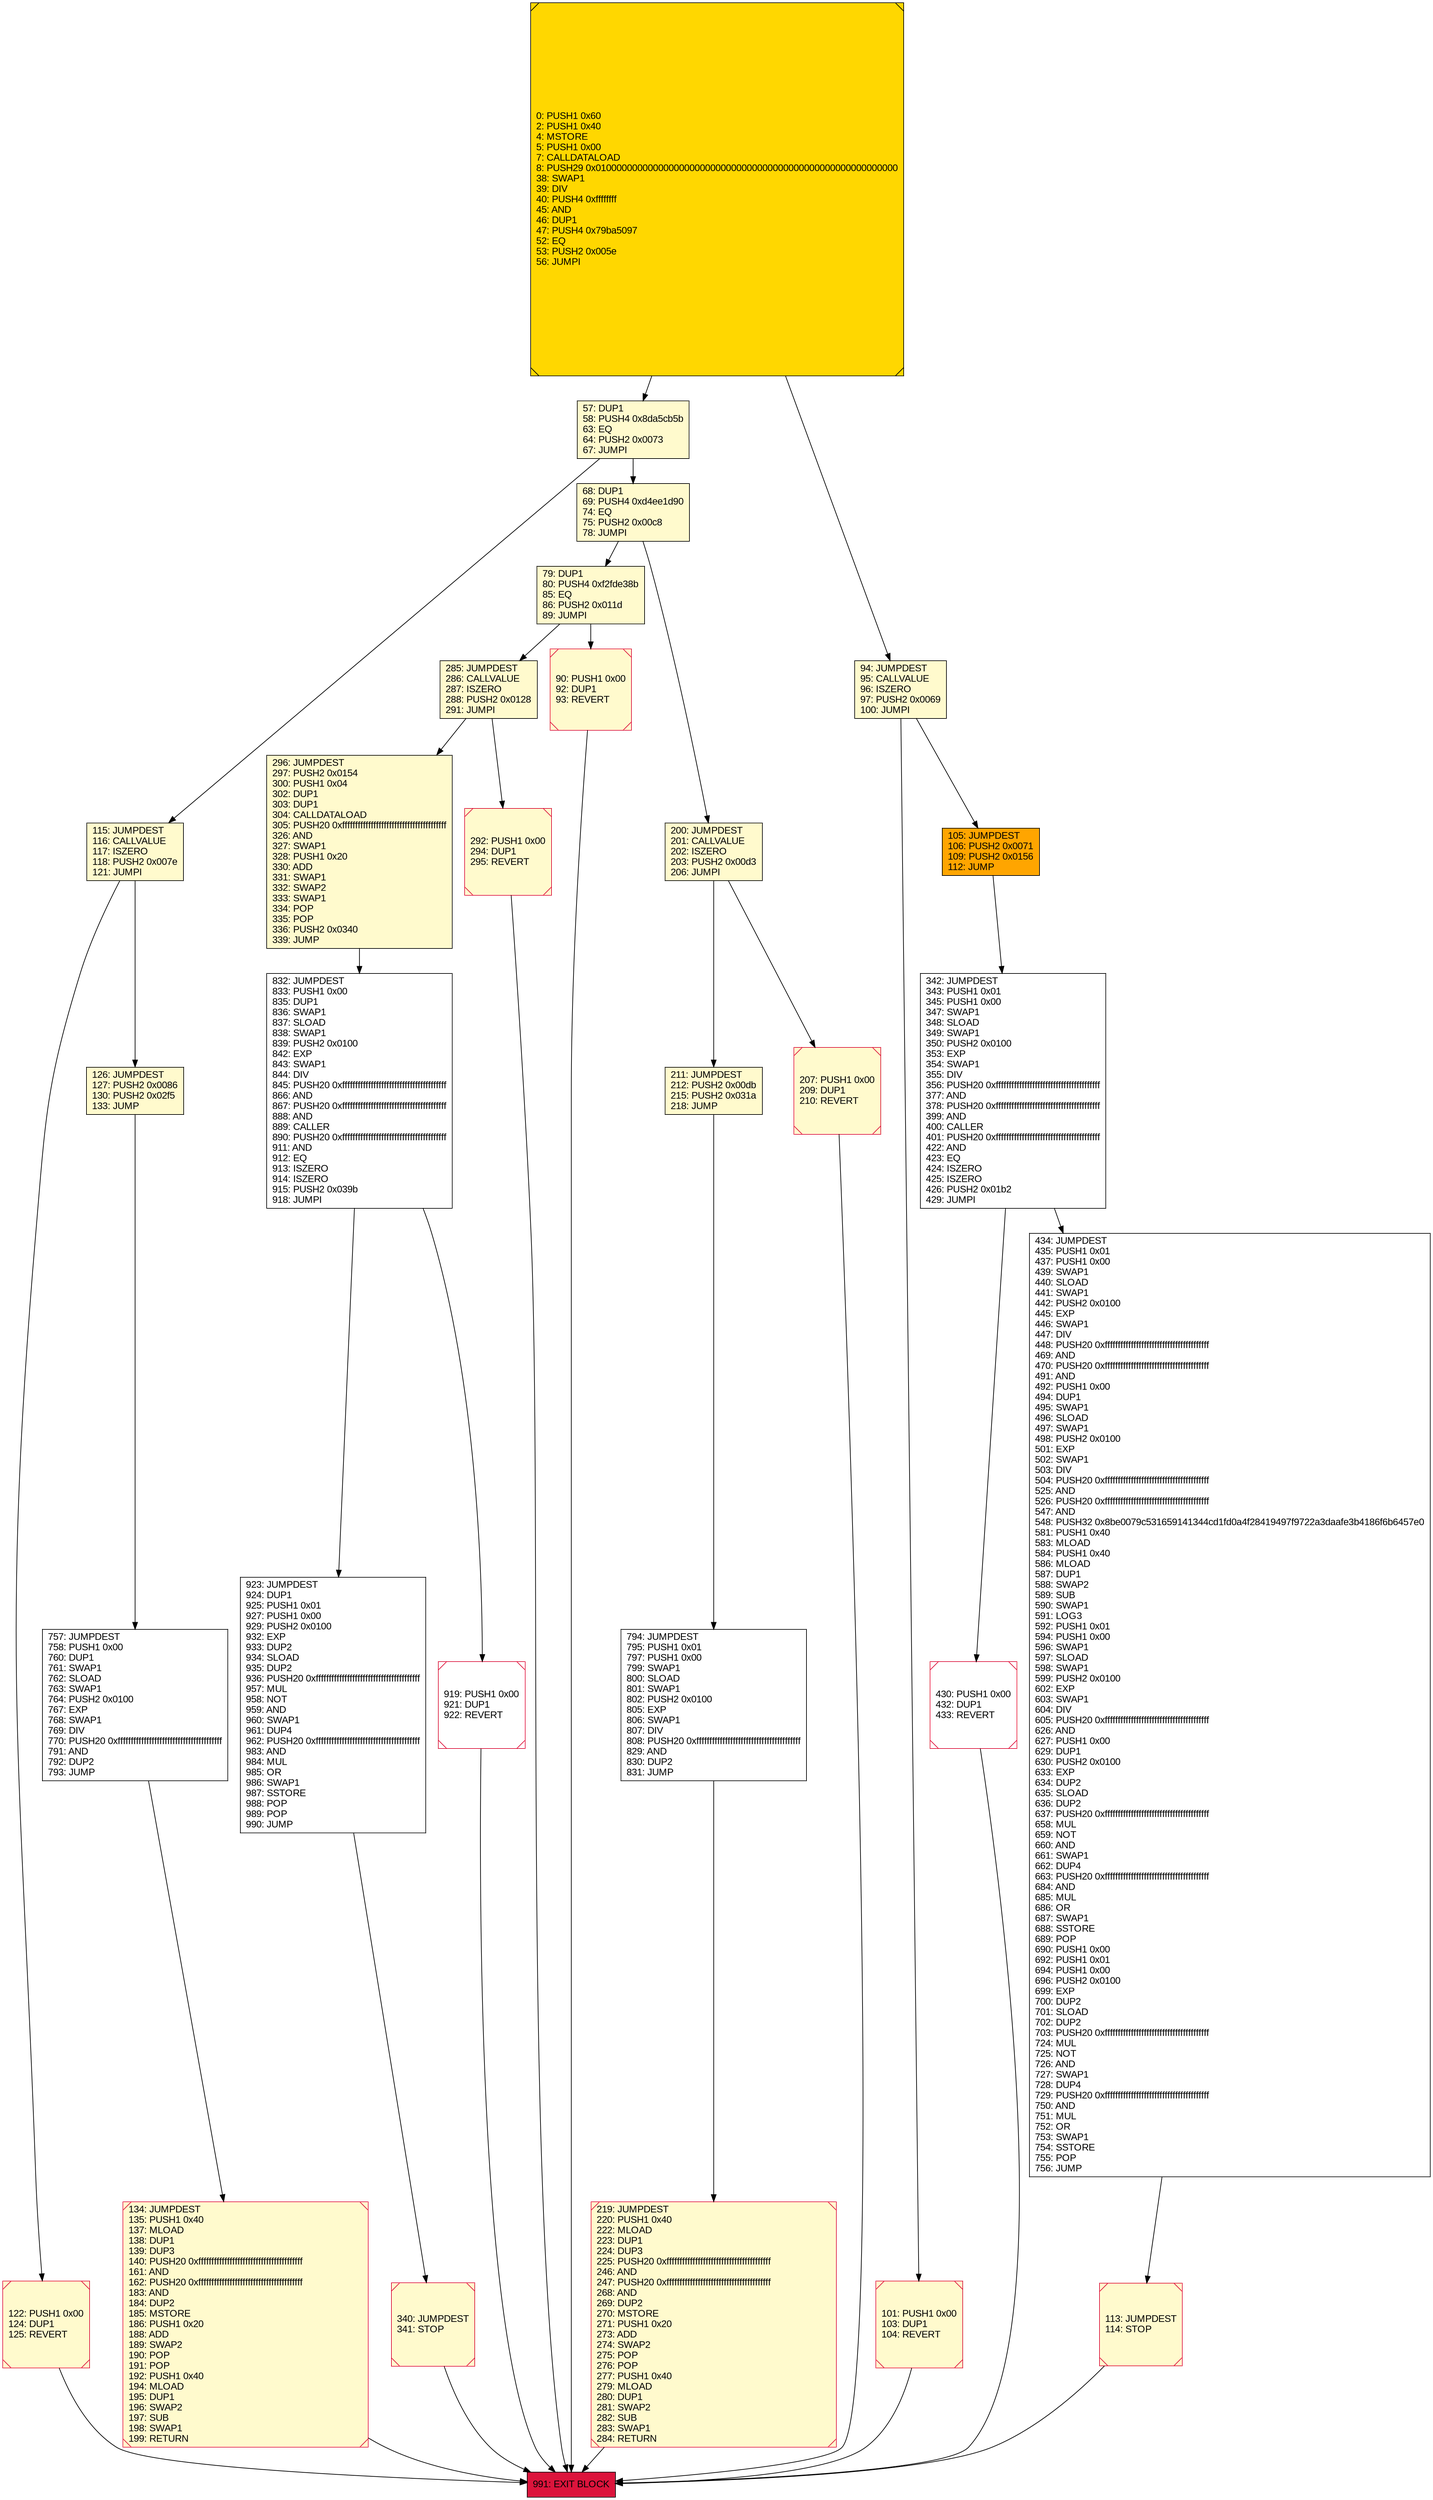 digraph G {
bgcolor=transparent rankdir=UD;
node [shape=box style=filled color=black fillcolor=white fontname=arial fontcolor=black];
340 [label="340: JUMPDEST\l341: STOP\l" fillcolor=lemonchiffon shape=Msquare color=crimson ];
296 [label="296: JUMPDEST\l297: PUSH2 0x0154\l300: PUSH1 0x04\l302: DUP1\l303: DUP1\l304: CALLDATALOAD\l305: PUSH20 0xffffffffffffffffffffffffffffffffffffffff\l326: AND\l327: SWAP1\l328: PUSH1 0x20\l330: ADD\l331: SWAP1\l332: SWAP2\l333: SWAP1\l334: POP\l335: POP\l336: PUSH2 0x0340\l339: JUMP\l" fillcolor=lemonchiffon ];
57 [label="57: DUP1\l58: PUSH4 0x8da5cb5b\l63: EQ\l64: PUSH2 0x0073\l67: JUMPI\l" fillcolor=lemonchiffon ];
285 [label="285: JUMPDEST\l286: CALLVALUE\l287: ISZERO\l288: PUSH2 0x0128\l291: JUMPI\l" fillcolor=lemonchiffon ];
757 [label="757: JUMPDEST\l758: PUSH1 0x00\l760: DUP1\l761: SWAP1\l762: SLOAD\l763: SWAP1\l764: PUSH2 0x0100\l767: EXP\l768: SWAP1\l769: DIV\l770: PUSH20 0xffffffffffffffffffffffffffffffffffffffff\l791: AND\l792: DUP2\l793: JUMP\l" ];
101 [label="101: PUSH1 0x00\l103: DUP1\l104: REVERT\l" fillcolor=lemonchiffon shape=Msquare color=crimson ];
79 [label="79: DUP1\l80: PUSH4 0xf2fde38b\l85: EQ\l86: PUSH2 0x011d\l89: JUMPI\l" fillcolor=lemonchiffon ];
292 [label="292: PUSH1 0x00\l294: DUP1\l295: REVERT\l" fillcolor=lemonchiffon shape=Msquare color=crimson ];
794 [label="794: JUMPDEST\l795: PUSH1 0x01\l797: PUSH1 0x00\l799: SWAP1\l800: SLOAD\l801: SWAP1\l802: PUSH2 0x0100\l805: EXP\l806: SWAP1\l807: DIV\l808: PUSH20 0xffffffffffffffffffffffffffffffffffffffff\l829: AND\l830: DUP2\l831: JUMP\l" ];
200 [label="200: JUMPDEST\l201: CALLVALUE\l202: ISZERO\l203: PUSH2 0x00d3\l206: JUMPI\l" fillcolor=lemonchiffon ];
219 [label="219: JUMPDEST\l220: PUSH1 0x40\l222: MLOAD\l223: DUP1\l224: DUP3\l225: PUSH20 0xffffffffffffffffffffffffffffffffffffffff\l246: AND\l247: PUSH20 0xffffffffffffffffffffffffffffffffffffffff\l268: AND\l269: DUP2\l270: MSTORE\l271: PUSH1 0x20\l273: ADD\l274: SWAP2\l275: POP\l276: POP\l277: PUSH1 0x40\l279: MLOAD\l280: DUP1\l281: SWAP2\l282: SUB\l283: SWAP1\l284: RETURN\l" fillcolor=lemonchiffon shape=Msquare color=crimson ];
430 [label="430: PUSH1 0x00\l432: DUP1\l433: REVERT\l" shape=Msquare color=crimson ];
115 [label="115: JUMPDEST\l116: CALLVALUE\l117: ISZERO\l118: PUSH2 0x007e\l121: JUMPI\l" fillcolor=lemonchiffon ];
134 [label="134: JUMPDEST\l135: PUSH1 0x40\l137: MLOAD\l138: DUP1\l139: DUP3\l140: PUSH20 0xffffffffffffffffffffffffffffffffffffffff\l161: AND\l162: PUSH20 0xffffffffffffffffffffffffffffffffffffffff\l183: AND\l184: DUP2\l185: MSTORE\l186: PUSH1 0x20\l188: ADD\l189: SWAP2\l190: POP\l191: POP\l192: PUSH1 0x40\l194: MLOAD\l195: DUP1\l196: SWAP2\l197: SUB\l198: SWAP1\l199: RETURN\l" fillcolor=lemonchiffon shape=Msquare color=crimson ];
122 [label="122: PUSH1 0x00\l124: DUP1\l125: REVERT\l" fillcolor=lemonchiffon shape=Msquare color=crimson ];
923 [label="923: JUMPDEST\l924: DUP1\l925: PUSH1 0x01\l927: PUSH1 0x00\l929: PUSH2 0x0100\l932: EXP\l933: DUP2\l934: SLOAD\l935: DUP2\l936: PUSH20 0xffffffffffffffffffffffffffffffffffffffff\l957: MUL\l958: NOT\l959: AND\l960: SWAP1\l961: DUP4\l962: PUSH20 0xffffffffffffffffffffffffffffffffffffffff\l983: AND\l984: MUL\l985: OR\l986: SWAP1\l987: SSTORE\l988: POP\l989: POP\l990: JUMP\l" ];
991 [label="991: EXIT BLOCK\l" fillcolor=crimson ];
113 [label="113: JUMPDEST\l114: STOP\l" fillcolor=lemonchiffon shape=Msquare color=crimson ];
126 [label="126: JUMPDEST\l127: PUSH2 0x0086\l130: PUSH2 0x02f5\l133: JUMP\l" fillcolor=lemonchiffon ];
211 [label="211: JUMPDEST\l212: PUSH2 0x00db\l215: PUSH2 0x031a\l218: JUMP\l" fillcolor=lemonchiffon ];
342 [label="342: JUMPDEST\l343: PUSH1 0x01\l345: PUSH1 0x00\l347: SWAP1\l348: SLOAD\l349: SWAP1\l350: PUSH2 0x0100\l353: EXP\l354: SWAP1\l355: DIV\l356: PUSH20 0xffffffffffffffffffffffffffffffffffffffff\l377: AND\l378: PUSH20 0xffffffffffffffffffffffffffffffffffffffff\l399: AND\l400: CALLER\l401: PUSH20 0xffffffffffffffffffffffffffffffffffffffff\l422: AND\l423: EQ\l424: ISZERO\l425: ISZERO\l426: PUSH2 0x01b2\l429: JUMPI\l" ];
105 [label="105: JUMPDEST\l106: PUSH2 0x0071\l109: PUSH2 0x0156\l112: JUMP\l" fillcolor=orange ];
207 [label="207: PUSH1 0x00\l209: DUP1\l210: REVERT\l" fillcolor=lemonchiffon shape=Msquare color=crimson ];
94 [label="94: JUMPDEST\l95: CALLVALUE\l96: ISZERO\l97: PUSH2 0x0069\l100: JUMPI\l" fillcolor=lemonchiffon ];
68 [label="68: DUP1\l69: PUSH4 0xd4ee1d90\l74: EQ\l75: PUSH2 0x00c8\l78: JUMPI\l" fillcolor=lemonchiffon ];
832 [label="832: JUMPDEST\l833: PUSH1 0x00\l835: DUP1\l836: SWAP1\l837: SLOAD\l838: SWAP1\l839: PUSH2 0x0100\l842: EXP\l843: SWAP1\l844: DIV\l845: PUSH20 0xffffffffffffffffffffffffffffffffffffffff\l866: AND\l867: PUSH20 0xffffffffffffffffffffffffffffffffffffffff\l888: AND\l889: CALLER\l890: PUSH20 0xffffffffffffffffffffffffffffffffffffffff\l911: AND\l912: EQ\l913: ISZERO\l914: ISZERO\l915: PUSH2 0x039b\l918: JUMPI\l" ];
434 [label="434: JUMPDEST\l435: PUSH1 0x01\l437: PUSH1 0x00\l439: SWAP1\l440: SLOAD\l441: SWAP1\l442: PUSH2 0x0100\l445: EXP\l446: SWAP1\l447: DIV\l448: PUSH20 0xffffffffffffffffffffffffffffffffffffffff\l469: AND\l470: PUSH20 0xffffffffffffffffffffffffffffffffffffffff\l491: AND\l492: PUSH1 0x00\l494: DUP1\l495: SWAP1\l496: SLOAD\l497: SWAP1\l498: PUSH2 0x0100\l501: EXP\l502: SWAP1\l503: DIV\l504: PUSH20 0xffffffffffffffffffffffffffffffffffffffff\l525: AND\l526: PUSH20 0xffffffffffffffffffffffffffffffffffffffff\l547: AND\l548: PUSH32 0x8be0079c531659141344cd1fd0a4f28419497f9722a3daafe3b4186f6b6457e0\l581: PUSH1 0x40\l583: MLOAD\l584: PUSH1 0x40\l586: MLOAD\l587: DUP1\l588: SWAP2\l589: SUB\l590: SWAP1\l591: LOG3\l592: PUSH1 0x01\l594: PUSH1 0x00\l596: SWAP1\l597: SLOAD\l598: SWAP1\l599: PUSH2 0x0100\l602: EXP\l603: SWAP1\l604: DIV\l605: PUSH20 0xffffffffffffffffffffffffffffffffffffffff\l626: AND\l627: PUSH1 0x00\l629: DUP1\l630: PUSH2 0x0100\l633: EXP\l634: DUP2\l635: SLOAD\l636: DUP2\l637: PUSH20 0xffffffffffffffffffffffffffffffffffffffff\l658: MUL\l659: NOT\l660: AND\l661: SWAP1\l662: DUP4\l663: PUSH20 0xffffffffffffffffffffffffffffffffffffffff\l684: AND\l685: MUL\l686: OR\l687: SWAP1\l688: SSTORE\l689: POP\l690: PUSH1 0x00\l692: PUSH1 0x01\l694: PUSH1 0x00\l696: PUSH2 0x0100\l699: EXP\l700: DUP2\l701: SLOAD\l702: DUP2\l703: PUSH20 0xffffffffffffffffffffffffffffffffffffffff\l724: MUL\l725: NOT\l726: AND\l727: SWAP1\l728: DUP4\l729: PUSH20 0xffffffffffffffffffffffffffffffffffffffff\l750: AND\l751: MUL\l752: OR\l753: SWAP1\l754: SSTORE\l755: POP\l756: JUMP\l" ];
919 [label="919: PUSH1 0x00\l921: DUP1\l922: REVERT\l" shape=Msquare color=crimson ];
0 [label="0: PUSH1 0x60\l2: PUSH1 0x40\l4: MSTORE\l5: PUSH1 0x00\l7: CALLDATALOAD\l8: PUSH29 0x0100000000000000000000000000000000000000000000000000000000\l38: SWAP1\l39: DIV\l40: PUSH4 0xffffffff\l45: AND\l46: DUP1\l47: PUSH4 0x79ba5097\l52: EQ\l53: PUSH2 0x005e\l56: JUMPI\l" fillcolor=lemonchiffon shape=Msquare fillcolor=gold ];
90 [label="90: PUSH1 0x00\l92: DUP1\l93: REVERT\l" fillcolor=lemonchiffon shape=Msquare color=crimson ];
285 -> 296;
122 -> 991;
832 -> 919;
79 -> 285;
105 -> 342;
285 -> 292;
0 -> 94;
115 -> 122;
134 -> 991;
794 -> 219;
57 -> 115;
430 -> 991;
757 -> 134;
219 -> 991;
434 -> 113;
342 -> 434;
292 -> 991;
101 -> 991;
94 -> 105;
923 -> 340;
340 -> 991;
200 -> 211;
211 -> 794;
90 -> 991;
342 -> 430;
126 -> 757;
200 -> 207;
919 -> 991;
832 -> 923;
296 -> 832;
207 -> 991;
57 -> 68;
94 -> 101;
68 -> 79;
115 -> 126;
68 -> 200;
113 -> 991;
0 -> 57;
79 -> 90;
}